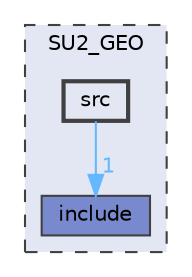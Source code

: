digraph "SU2_GEO/src"
{
 // LATEX_PDF_SIZE
  bgcolor="transparent";
  edge [fontname=Helvetica,fontsize=10,labelfontname=Helvetica,labelfontsize=10];
  node [fontname=Helvetica,fontsize=10,shape=box,height=0.2,width=0.4];
  compound=true
  subgraph clusterdir_b90f79fb541ad3e608448ba1c4c7891e {
    graph [ bgcolor="#e3e7f4", pencolor="grey25", label="SU2_GEO", fontname=Helvetica,fontsize=10 style="filled,dashed", URL="dir_b90f79fb541ad3e608448ba1c4c7891e.html",tooltip=""]
  dir_4b0a30b6423db7be81bc8643fd2d04e5 [label="include", fillcolor="#788acd", color="grey25", style="filled", URL="dir_4b0a30b6423db7be81bc8643fd2d04e5.html",tooltip=""];
  dir_7293992a38e527b5680c4beb7c00a38c [label="src", fillcolor="#e3e7f4", color="grey25", style="filled,bold", URL="dir_7293992a38e527b5680c4beb7c00a38c.html",tooltip=""];
  }
  dir_7293992a38e527b5680c4beb7c00a38c->dir_4b0a30b6423db7be81bc8643fd2d04e5 [headlabel="1", labeldistance=1.5 headhref="dir_000087_000049.html" href="dir_000087_000049.html" color="steelblue1" fontcolor="steelblue1"];
}
